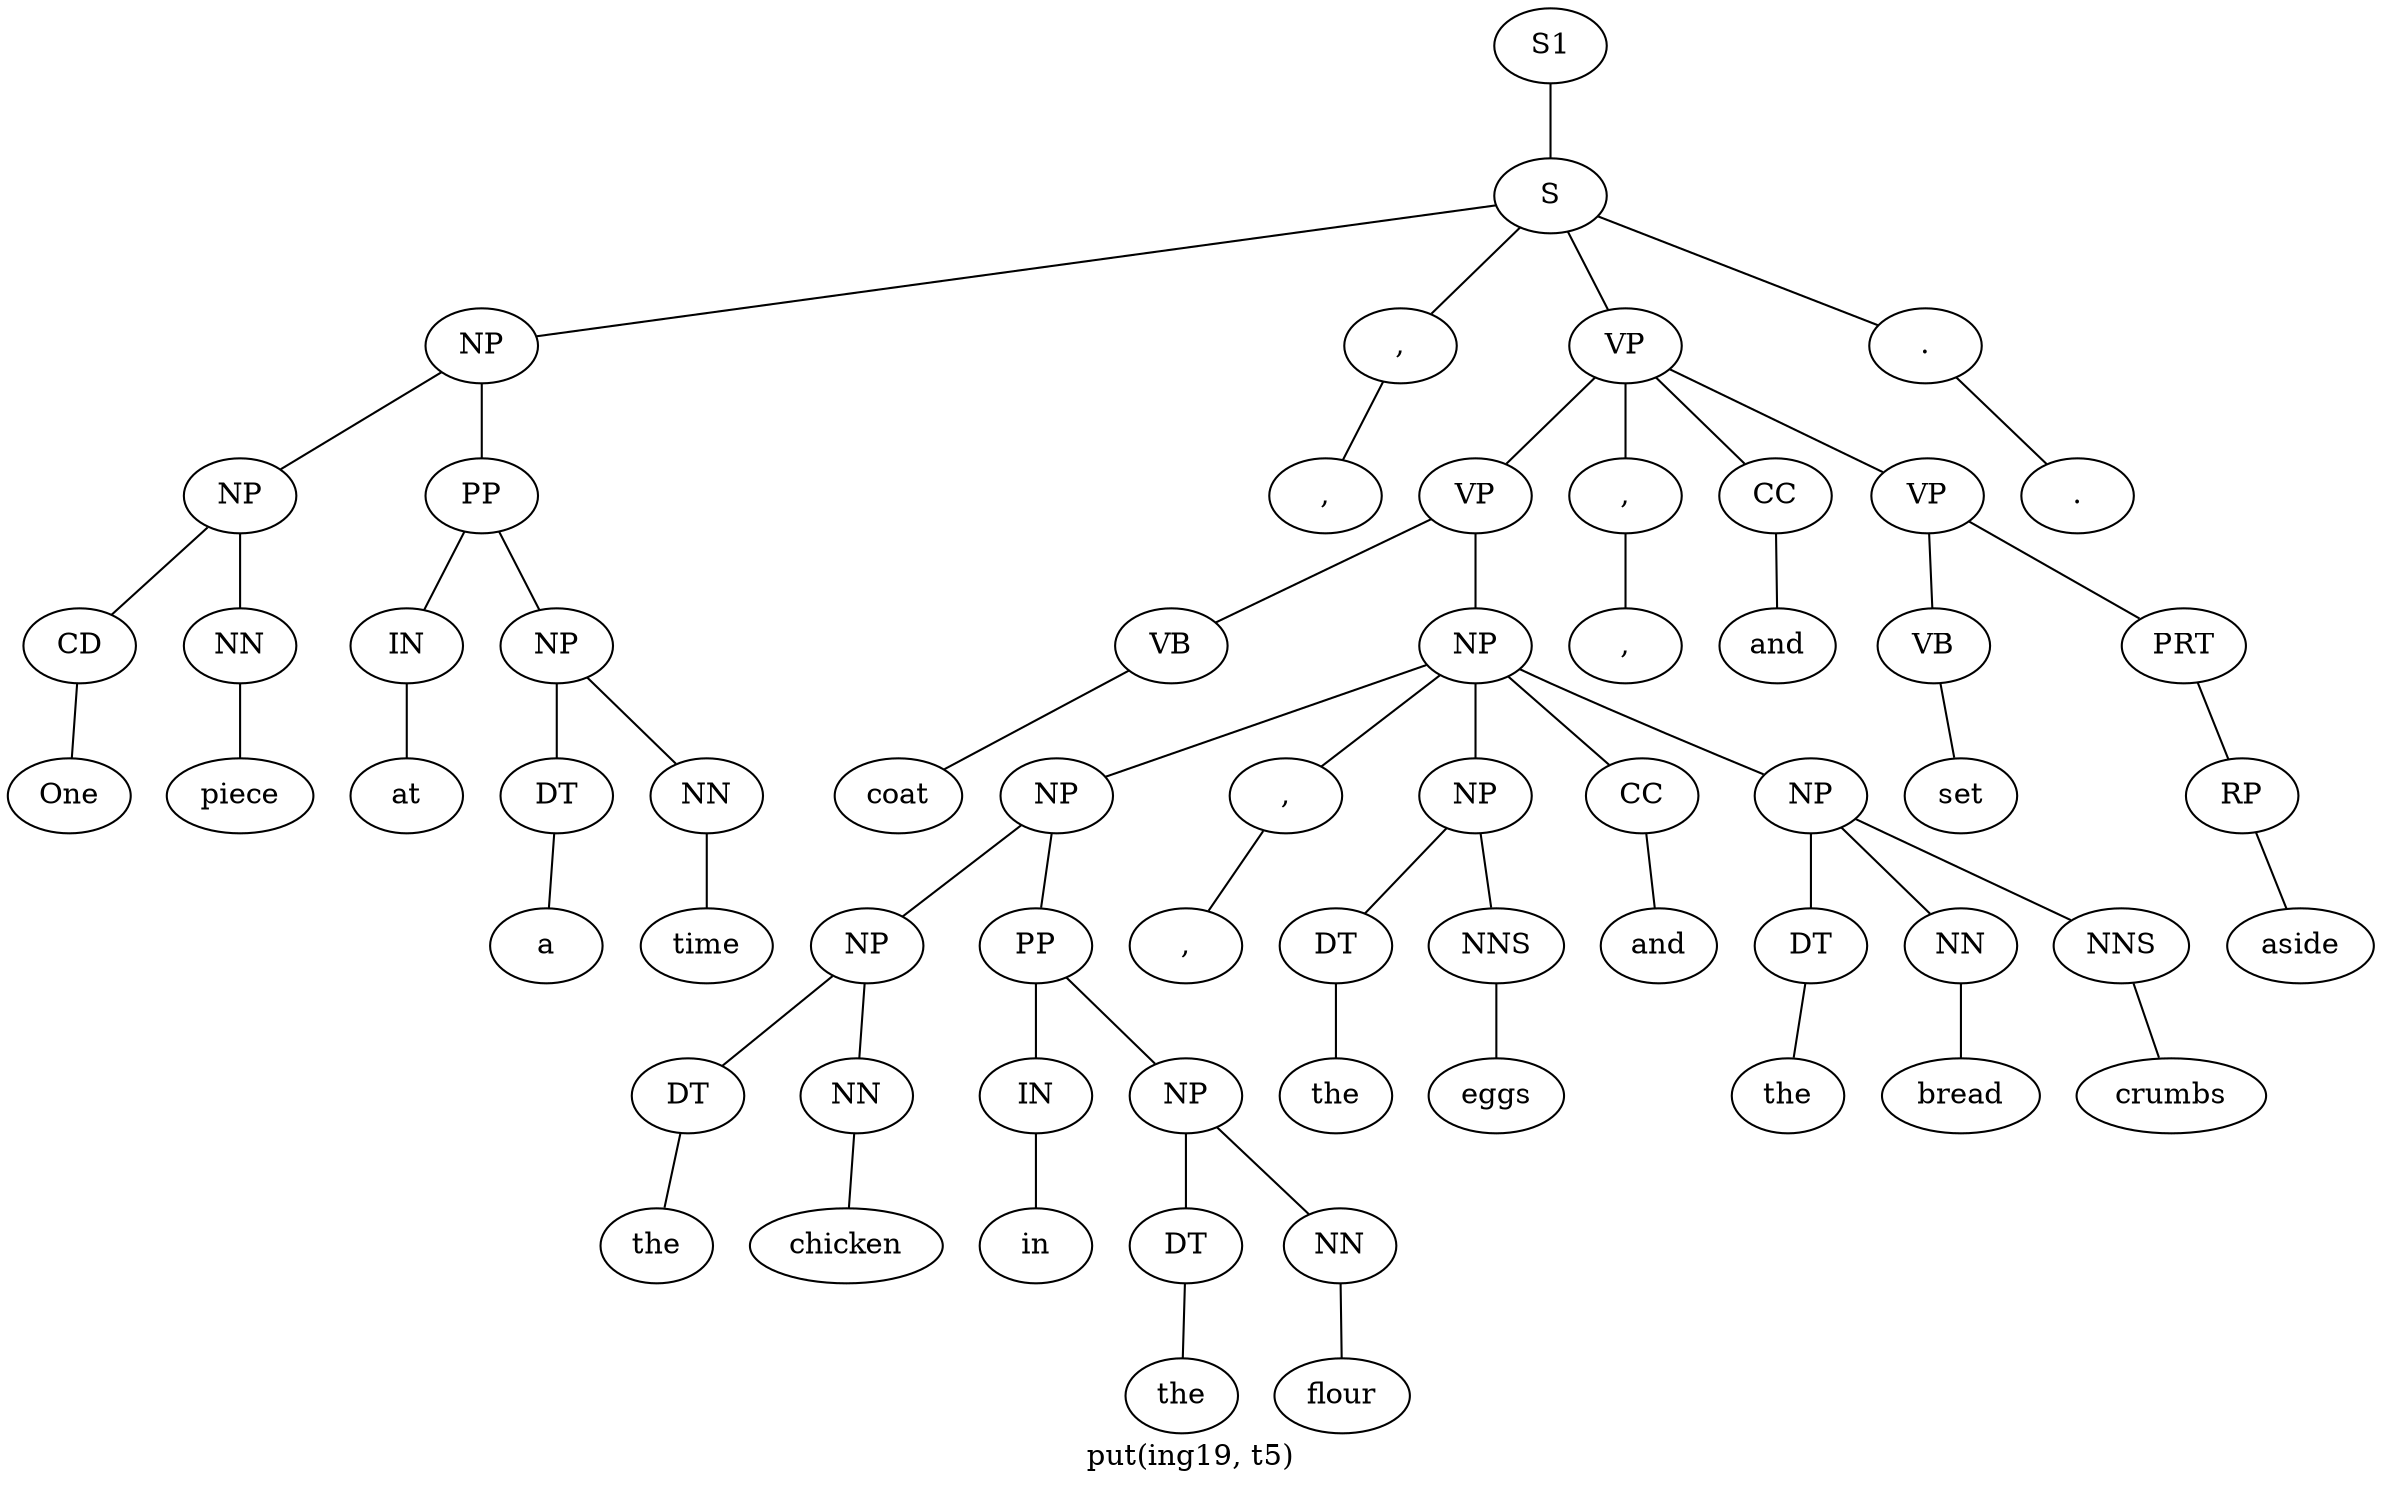 graph SyntaxGraph {
	label = "put(ing19, t5)";
	Node0 [label="S1"];
	Node1 [label="S"];
	Node2 [label="NP"];
	Node3 [label="NP"];
	Node4 [label="CD"];
	Node5 [label="One"];
	Node6 [label="NN"];
	Node7 [label="piece"];
	Node8 [label="PP"];
	Node9 [label="IN"];
	Node10 [label="at"];
	Node11 [label="NP"];
	Node12 [label="DT"];
	Node13 [label="a"];
	Node14 [label="NN"];
	Node15 [label="time"];
	Node16 [label=","];
	Node17 [label=","];
	Node18 [label="VP"];
	Node19 [label="VP"];
	Node20 [label="VB"];
	Node21 [label="coat"];
	Node22 [label="NP"];
	Node23 [label="NP"];
	Node24 [label="NP"];
	Node25 [label="DT"];
	Node26 [label="the"];
	Node27 [label="NN"];
	Node28 [label="chicken"];
	Node29 [label="PP"];
	Node30 [label="IN"];
	Node31 [label="in"];
	Node32 [label="NP"];
	Node33 [label="DT"];
	Node34 [label="the"];
	Node35 [label="NN"];
	Node36 [label="flour"];
	Node37 [label=","];
	Node38 [label=","];
	Node39 [label="NP"];
	Node40 [label="DT"];
	Node41 [label="the"];
	Node42 [label="NNS"];
	Node43 [label="eggs"];
	Node44 [label="CC"];
	Node45 [label="and"];
	Node46 [label="NP"];
	Node47 [label="DT"];
	Node48 [label="the"];
	Node49 [label="NN"];
	Node50 [label="bread"];
	Node51 [label="NNS"];
	Node52 [label="crumbs"];
	Node53 [label=","];
	Node54 [label=","];
	Node55 [label="CC"];
	Node56 [label="and"];
	Node57 [label="VP"];
	Node58 [label="VB"];
	Node59 [label="set"];
	Node60 [label="PRT"];
	Node61 [label="RP"];
	Node62 [label="aside"];
	Node63 [label="."];
	Node64 [label="."];

	Node0 -- Node1;
	Node1 -- Node2;
	Node1 -- Node16;
	Node1 -- Node18;
	Node1 -- Node63;
	Node2 -- Node3;
	Node2 -- Node8;
	Node3 -- Node4;
	Node3 -- Node6;
	Node4 -- Node5;
	Node6 -- Node7;
	Node8 -- Node9;
	Node8 -- Node11;
	Node9 -- Node10;
	Node11 -- Node12;
	Node11 -- Node14;
	Node12 -- Node13;
	Node14 -- Node15;
	Node16 -- Node17;
	Node18 -- Node19;
	Node18 -- Node53;
	Node18 -- Node55;
	Node18 -- Node57;
	Node19 -- Node20;
	Node19 -- Node22;
	Node20 -- Node21;
	Node22 -- Node23;
	Node22 -- Node37;
	Node22 -- Node39;
	Node22 -- Node44;
	Node22 -- Node46;
	Node23 -- Node24;
	Node23 -- Node29;
	Node24 -- Node25;
	Node24 -- Node27;
	Node25 -- Node26;
	Node27 -- Node28;
	Node29 -- Node30;
	Node29 -- Node32;
	Node30 -- Node31;
	Node32 -- Node33;
	Node32 -- Node35;
	Node33 -- Node34;
	Node35 -- Node36;
	Node37 -- Node38;
	Node39 -- Node40;
	Node39 -- Node42;
	Node40 -- Node41;
	Node42 -- Node43;
	Node44 -- Node45;
	Node46 -- Node47;
	Node46 -- Node49;
	Node46 -- Node51;
	Node47 -- Node48;
	Node49 -- Node50;
	Node51 -- Node52;
	Node53 -- Node54;
	Node55 -- Node56;
	Node57 -- Node58;
	Node57 -- Node60;
	Node58 -- Node59;
	Node60 -- Node61;
	Node61 -- Node62;
	Node63 -- Node64;
}